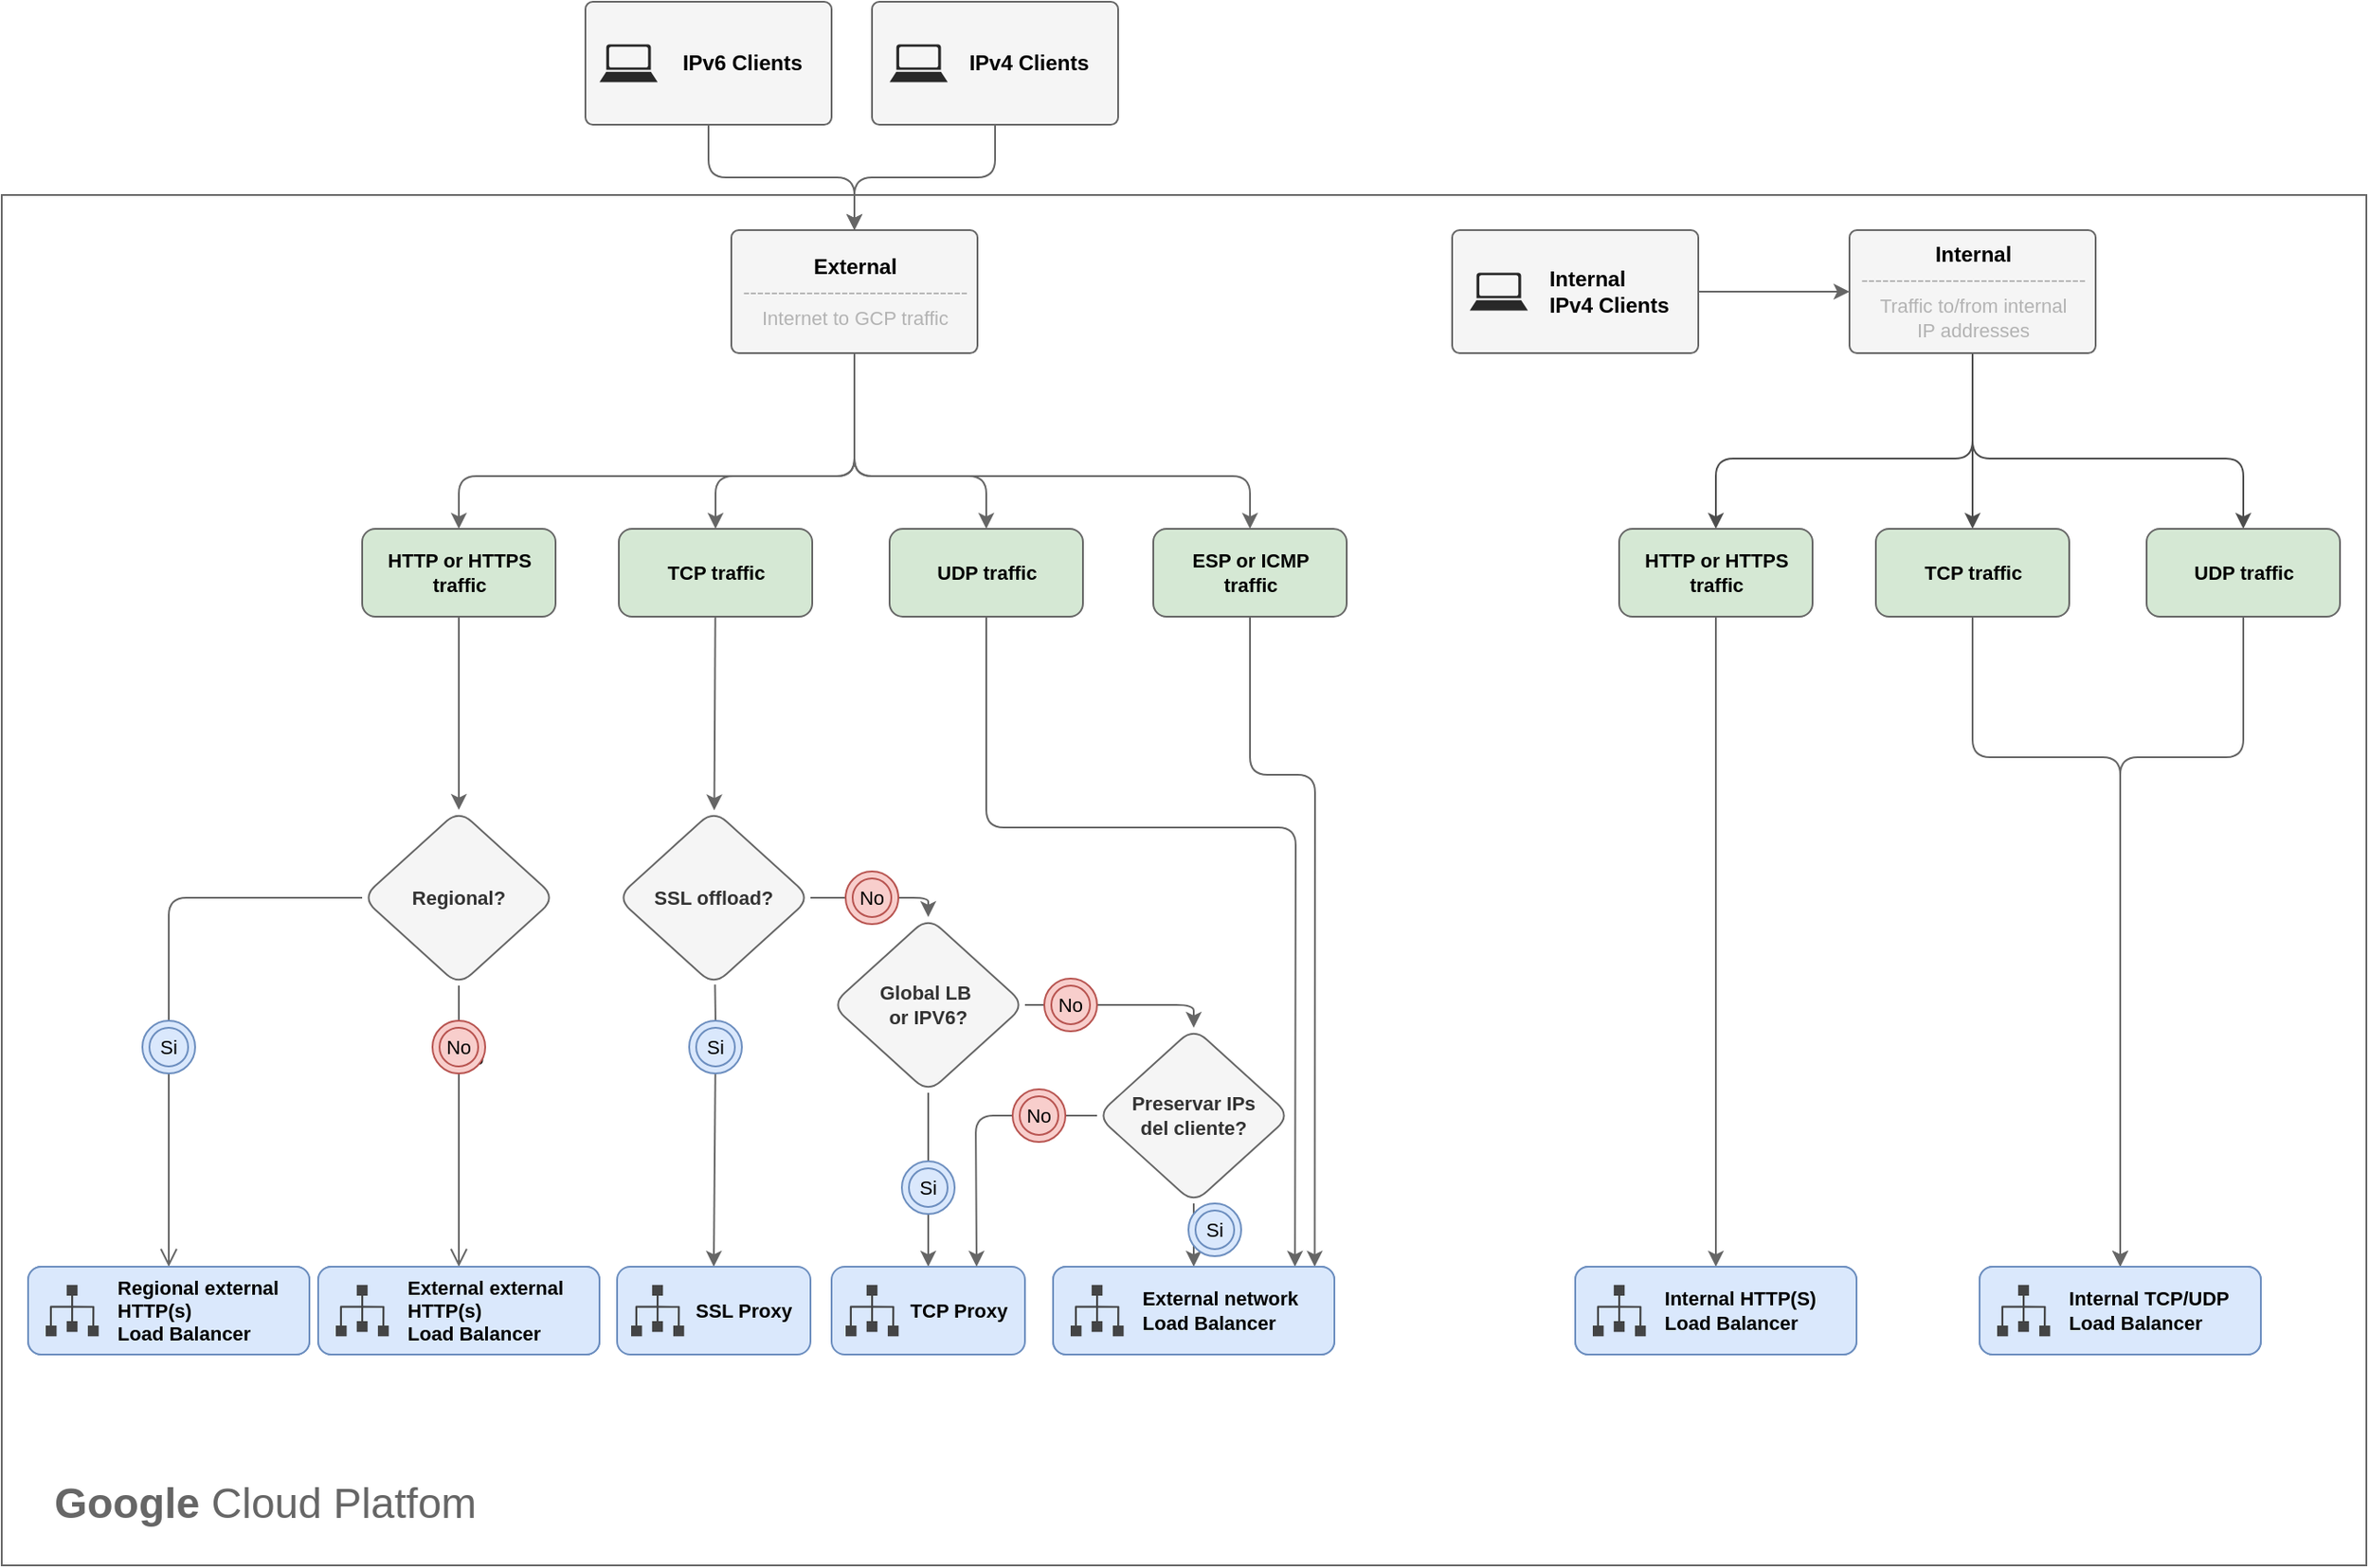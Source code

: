 <mxfile>
    <diagram id="DrFfa0bpoD2Dfh_9XkrP" name="Page-1">
        <mxGraphModel dx="1450" dy="1638" grid="1" gridSize="10" guides="1" tooltips="1" connect="1" arrows="1" fold="1" page="1" pageScale="1" pageWidth="850" pageHeight="1100" math="0" shadow="0">
            <root>
                <mxCell id="0"/>
                <mxCell id="1" parent="0"/>
                <mxCell id="101" value="" style="rounded=0;whiteSpace=wrap;html=1;fillStyle=auto;strokeColor=#666666;fontSize=11;fontColor=#000000;fillColor=#FFFFFF;" parent="1" vertex="1">
                    <mxGeometry x="-205" y="40" width="1345" height="780" as="geometry"/>
                </mxCell>
                <mxCell id="73" style="edgeStyle=none;html=1;exitX=0.5;exitY=1;exitDx=0;exitDy=0;entryX=0.5;entryY=0;entryDx=0;entryDy=0;strokeColor=#666666;fontSize=11;fontColor=#000000;elbow=vertical;" parent="1" source="5" target="6" edge="1">
                    <mxGeometry relative="1" as="geometry">
                        <Array as="points">
                            <mxPoint x="280" y="200"/>
                            <mxPoint x="55" y="200"/>
                        </Array>
                    </mxGeometry>
                </mxCell>
                <mxCell id="74" style="edgeStyle=none;html=1;entryX=0.5;entryY=0;entryDx=0;entryDy=0;strokeColor=#666666;fontSize=11;fontColor=#000000;elbow=vertical;" parent="1" source="5" target="7" edge="1">
                    <mxGeometry relative="1" as="geometry">
                        <Array as="points">
                            <mxPoint x="280" y="200"/>
                            <mxPoint x="201" y="200"/>
                        </Array>
                    </mxGeometry>
                </mxCell>
                <mxCell id="75" style="edgeStyle=none;html=1;exitX=0.5;exitY=1;exitDx=0;exitDy=0;entryX=0.5;entryY=0;entryDx=0;entryDy=0;strokeColor=#666666;fontSize=11;fontColor=#000000;elbow=vertical;" parent="1" source="5" target="8" edge="1">
                    <mxGeometry relative="1" as="geometry">
                        <Array as="points">
                            <mxPoint x="280" y="200"/>
                            <mxPoint x="355" y="200"/>
                        </Array>
                    </mxGeometry>
                </mxCell>
                <mxCell id="76" style="edgeStyle=none;html=1;entryX=0.5;entryY=0;entryDx=0;entryDy=0;strokeColor=#666666;fontSize=11;fontColor=#000000;elbow=vertical;" parent="1" source="5" target="9" edge="1">
                    <mxGeometry relative="1" as="geometry">
                        <Array as="points">
                            <mxPoint x="280" y="200"/>
                            <mxPoint x="505" y="200"/>
                        </Array>
                    </mxGeometry>
                </mxCell>
                <mxCell id="5" value="&lt;font color=&quot;#000000&quot;&gt;&lt;b&gt;External&lt;/b&gt;&lt;/font&gt;&lt;br&gt;&lt;font color=&quot;#b3b3b3&quot;&gt;--------------------------------&lt;/font&gt;&lt;br&gt;&lt;font style=&quot;font-size: 11px;&quot; color=&quot;#b3b3b3&quot;&gt;Internet to GCP traffic&lt;/font&gt;" style="html=1;fillColor=#f5f5f5;fontColor=#333333;strokeColor=#666666;rounded=1;arcSize=6;" parent="1" vertex="1">
                    <mxGeometry x="210" y="60" width="140" height="70" as="geometry"/>
                </mxCell>
                <mxCell id="30" style="edgeStyle=none;html=1;exitX=0.5;exitY=1;exitDx=0;exitDy=0;fontSize=11;fontColor=#000000;strokeColor=#666666;" parent="1" source="6" target="10" edge="1">
                    <mxGeometry relative="1" as="geometry"/>
                </mxCell>
                <mxCell id="6" value="&lt;font color=&quot;#000000&quot;&gt;HTTP or HTTPS&lt;br&gt;traffic&lt;br&gt;&lt;/font&gt;" style="html=1;rounded=1;fontSize=11;fillColor=#d5e8d4;strokeColor=#666666;fontStyle=1;fillStyle=auto;" parent="1" vertex="1">
                    <mxGeometry y="230" width="110" height="50" as="geometry"/>
                </mxCell>
                <mxCell id="37" style="edgeStyle=none;html=1;strokeColor=#666666;fontSize=11;fontColor=#000000;" parent="1" source="7" target="31" edge="1">
                    <mxGeometry relative="1" as="geometry"/>
                </mxCell>
                <mxCell id="7" value="&lt;font color=&quot;#000000&quot;&gt;TCP traffic&lt;br&gt;&lt;/font&gt;" style="html=1;rounded=1;fontSize=11;fillColor=#d5e8d4;strokeColor=#666666;fontStyle=1;fillStyle=auto;" parent="1" vertex="1">
                    <mxGeometry x="146" y="230" width="110" height="50" as="geometry"/>
                </mxCell>
                <mxCell id="72" style="edgeStyle=none;html=1;entryX=0.86;entryY=0;entryDx=0;entryDy=0;entryPerimeter=0;strokeColor=#666666;fontSize=11;fontColor=#000000;elbow=vertical;" parent="1" source="8" target="54" edge="1">
                    <mxGeometry relative="1" as="geometry">
                        <Array as="points">
                            <mxPoint x="355" y="400"/>
                            <mxPoint x="531" y="400"/>
                        </Array>
                    </mxGeometry>
                </mxCell>
                <mxCell id="8" value="&lt;font color=&quot;#000000&quot;&gt;UDP traffic&lt;br&gt;&lt;/font&gt;" style="html=1;rounded=1;fontSize=11;fillColor=#d5e8d4;strokeColor=#666666;fontStyle=1;fillStyle=auto;" parent="1" vertex="1">
                    <mxGeometry x="300" y="230" width="110" height="50" as="geometry"/>
                </mxCell>
                <mxCell id="71" style="edgeStyle=none;html=1;exitX=0.5;exitY=1;exitDx=0;exitDy=0;entryX=0.93;entryY=0;entryDx=0;entryDy=0;entryPerimeter=0;strokeColor=#666666;fontSize=11;fontColor=#000000;elbow=vertical;" parent="1" source="9" target="54" edge="1">
                    <mxGeometry relative="1" as="geometry">
                        <Array as="points">
                            <mxPoint x="505" y="370"/>
                            <mxPoint x="542" y="370"/>
                        </Array>
                    </mxGeometry>
                </mxCell>
                <mxCell id="9" value="&lt;font color=&quot;#000000&quot;&gt;ESP or ICMP&lt;br&gt;traffic&lt;br&gt;&lt;/font&gt;" style="html=1;rounded=1;fontSize=11;fillColor=#d5e8d4;strokeColor=#666666;fontStyle=1;fillStyle=auto;" parent="1" vertex="1">
                    <mxGeometry x="450" y="230" width="110" height="50" as="geometry"/>
                </mxCell>
                <mxCell id="10" value="&lt;b&gt;Regional?&lt;/b&gt;" style="rhombus;whiteSpace=wrap;html=1;fillColor=#f5f5f5;strokeColor=#666666;rounded=1;fillStyle=auto;fontSize=11;fontColor=#333333;" parent="1" vertex="1">
                    <mxGeometry y="390" width="110" height="100" as="geometry"/>
                </mxCell>
                <mxCell id="11" value="no" style="edgeStyle=orthogonalEdgeStyle;html=1;align=left;verticalAlign=bottom;endArrow=open;endSize=8;strokeColor=#666666;fontSize=11;fontColor=#000000;fillColor=#f5f5f5;startArrow=none;" parent="1" source="15" target="27" edge="1">
                    <mxGeometry x="-1" relative="1" as="geometry">
                        <mxPoint x="125" y="640" as="targetPoint"/>
                        <Array as="points"/>
                    </mxGeometry>
                </mxCell>
                <mxCell id="12" value="" style="edgeStyle=orthogonalEdgeStyle;html=1;align=left;verticalAlign=top;endArrow=open;endSize=8;strokeColor=#666666;fontSize=11;fontColor=#000000;fillColor=#f5f5f5;startArrow=none;entryX=0.5;entryY=0;entryDx=0;entryDy=0;" parent="1" source="13" target="17" edge="1">
                    <mxGeometry x="-1" relative="1" as="geometry">
                        <mxPoint x="-45" y="650" as="targetPoint"/>
                        <Array as="points">
                            <mxPoint x="-110" y="525"/>
                        </Array>
                        <mxPoint as="offset"/>
                    </mxGeometry>
                </mxCell>
                <mxCell id="14" value="" style="edgeStyle=orthogonalEdgeStyle;html=1;align=left;verticalAlign=top;endArrow=none;endSize=8;strokeColor=#666666;fontSize=11;fontColor=#000000;fillColor=#f5f5f5;" parent="1" source="10" target="13" edge="1">
                    <mxGeometry x="-1" relative="1" as="geometry">
                        <mxPoint x="55" y="650.0" as="targetPoint"/>
                        <mxPoint x="55.034" y="489.969" as="sourcePoint"/>
                        <Array as="points"/>
                    </mxGeometry>
                </mxCell>
                <mxCell id="13" value="Si" style="ellipse;shape=doubleEllipse;whiteSpace=wrap;html=1;rounded=1;fillStyle=auto;strokeColor=#6c8ebf;fontSize=11;fillColor=#dae8fc;fontColor=#000000;" parent="1" vertex="1">
                    <mxGeometry x="-125" y="510" width="30" height="30" as="geometry"/>
                </mxCell>
                <mxCell id="16" value="" style="edgeStyle=orthogonalEdgeStyle;html=1;align=left;verticalAlign=bottom;endArrow=none;endSize=8;strokeColor=#666666;fontSize=11;fontColor=#000000;fillColor=#f5f5f5;" parent="1" source="10" target="15" edge="1">
                    <mxGeometry x="-1" relative="1" as="geometry">
                        <mxPoint x="130" y="640.0" as="targetPoint"/>
                        <mxPoint x="109.962" y="440.034" as="sourcePoint"/>
                    </mxGeometry>
                </mxCell>
                <mxCell id="15" value="No" style="ellipse;shape=doubleEllipse;whiteSpace=wrap;html=1;rounded=1;fillStyle=auto;strokeColor=#b85450;fontSize=11;fillColor=#f8cecc;fontColor=#000000;" parent="1" vertex="1">
                    <mxGeometry x="40" y="510" width="30" height="30" as="geometry"/>
                </mxCell>
                <mxCell id="22" value="" style="group;fillColor=#dae8fc;strokeColor=#6c8ebf;rounded=1;" parent="1" vertex="1" connectable="0">
                    <mxGeometry x="-190" y="650" width="160" height="50" as="geometry"/>
                </mxCell>
                <mxCell id="17" value="&lt;div style=&quot;&quot;&gt;&lt;span style=&quot;color: rgb(0, 0, 0); background-color: initial;&quot;&gt;&lt;span style=&quot;white-space: pre;&quot;&gt;&#9;&lt;/span&gt;&lt;span style=&quot;white-space: pre;&quot;&gt;&#9;&lt;/span&gt;Regional external&amp;nbsp;&lt;/span&gt;&lt;/div&gt;&lt;div style=&quot;&quot;&gt;&lt;span style=&quot;color: rgb(0, 0, 0); background-color: initial;&quot;&gt;&lt;span style=&quot;white-space: pre;&quot;&gt;&#9;&lt;/span&gt;&lt;span style=&quot;white-space: pre;&quot;&gt;&#9;&lt;/span&gt;HTTP(s)&lt;br&gt;&lt;/span&gt;&lt;/div&gt;&lt;div style=&quot;&quot;&gt;&lt;span style=&quot;color: rgb(0, 0, 0); background-color: initial;&quot;&gt;&lt;span style=&quot;white-space: pre;&quot;&gt;&#9;&lt;/span&gt;&lt;span style=&quot;white-space: pre;&quot;&gt;&#9;&lt;/span&gt;Load Balancer&lt;br&gt;&lt;/span&gt;&lt;/div&gt;" style="html=1;rounded=1;fontSize=11;fillColor=#dae8fc;strokeColor=#6c8ebf;fontStyle=1;fillStyle=auto;align=left;" parent="22" vertex="1">
                    <mxGeometry width="160" height="50" as="geometry"/>
                </mxCell>
                <mxCell id="21" value="" style="sketch=0;pointerEvents=1;shadow=0;dashed=0;html=1;strokeColor=none;fillColor=#434445;aspect=fixed;labelPosition=center;verticalLabelPosition=bottom;verticalAlign=top;align=center;outlineConnect=0;shape=mxgraph.vvd.infrastructure;rounded=1;fillStyle=auto;fontSize=11;fontColor=#000000;" parent="22" vertex="1">
                    <mxGeometry x="10" y="10.37" width="30.15" height="29.25" as="geometry"/>
                </mxCell>
                <mxCell id="26" value="" style="group;fillColor=#dae8fc;strokeColor=#6c8ebf;rounded=1;" parent="1" vertex="1" connectable="0">
                    <mxGeometry x="-25" y="650" width="160" height="50" as="geometry"/>
                </mxCell>
                <mxCell id="27" value="&lt;div style=&quot;&quot;&gt;&lt;span style=&quot;color: rgb(0, 0, 0); background-color: initial;&quot;&gt;&lt;span style=&quot;white-space: pre;&quot;&gt;&#9;&lt;/span&gt;&lt;span style=&quot;white-space: pre;&quot;&gt;&#9;&lt;/span&gt;External external&amp;nbsp;&lt;/span&gt;&lt;/div&gt;&lt;div style=&quot;&quot;&gt;&lt;span style=&quot;color: rgb(0, 0, 0); background-color: initial;&quot;&gt;&lt;span style=&quot;white-space: pre;&quot;&gt;&#9;&lt;/span&gt;&lt;span style=&quot;white-space: pre;&quot;&gt;&#9;&lt;/span&gt;HTTP(s)&lt;br&gt;&lt;/span&gt;&lt;/div&gt;&lt;div style=&quot;&quot;&gt;&lt;span style=&quot;color: rgb(0, 0, 0); background-color: initial;&quot;&gt;&lt;span style=&quot;white-space: pre;&quot;&gt;&#9;&lt;/span&gt;&lt;span style=&quot;white-space: pre;&quot;&gt;&#9;&lt;/span&gt;Load Balancer&lt;br&gt;&lt;/span&gt;&lt;/div&gt;" style="html=1;rounded=1;fontSize=11;fillColor=#dae8fc;strokeColor=#6c8ebf;fontStyle=1;fillStyle=auto;align=left;" parent="26" vertex="1">
                    <mxGeometry width="160" height="50" as="geometry"/>
                </mxCell>
                <mxCell id="28" value="" style="sketch=0;pointerEvents=1;shadow=0;dashed=0;html=1;strokeColor=none;fillColor=#434445;aspect=fixed;labelPosition=center;verticalLabelPosition=bottom;verticalAlign=top;align=center;outlineConnect=0;shape=mxgraph.vvd.infrastructure;rounded=1;fillStyle=auto;fontSize=11;fontColor=#000000;" parent="26" vertex="1">
                    <mxGeometry x="10" y="10.37" width="30.15" height="29.25" as="geometry"/>
                </mxCell>
                <mxCell id="36" style="edgeStyle=none;html=1;entryX=0.5;entryY=0;entryDx=0;entryDy=0;strokeColor=#666666;fontSize=11;fontColor=#000000;startArrow=none;" parent="1" source="38" target="33" edge="1">
                    <mxGeometry relative="1" as="geometry"/>
                </mxCell>
                <mxCell id="43" style="edgeStyle=none;html=1;entryX=0.5;entryY=0;entryDx=0;entryDy=0;strokeColor=#666666;fontSize=11;fontColor=#000000;startArrow=none;" parent="1" source="41" target="40" edge="1">
                    <mxGeometry relative="1" as="geometry">
                        <Array as="points">
                            <mxPoint x="322" y="440"/>
                        </Array>
                    </mxGeometry>
                </mxCell>
                <mxCell id="31" value="&lt;b&gt;SSL offload?&lt;/b&gt;" style="rhombus;whiteSpace=wrap;html=1;fillColor=#f5f5f5;strokeColor=#666666;rounded=1;fillStyle=auto;fontSize=11;fontColor=#333333;" parent="1" vertex="1">
                    <mxGeometry x="145" y="390" width="110" height="100" as="geometry"/>
                </mxCell>
                <mxCell id="35" value="" style="group" parent="1" vertex="1" connectable="0">
                    <mxGeometry x="145" y="650" width="110" height="50" as="geometry"/>
                </mxCell>
                <mxCell id="33" value="&lt;div style=&quot;&quot;&gt;&lt;span style=&quot;color: rgb(0, 0, 0); background-color: initial;&quot;&gt;&lt;span style=&quot;white-space: pre;&quot;&gt;&#9;&lt;/span&gt;&amp;nbsp; &amp;nbsp; &amp;nbsp; SSL Proxy&amp;nbsp;&lt;/span&gt;&lt;/div&gt;" style="html=1;rounded=1;fontSize=11;fillColor=#dae8fc;strokeColor=#6c8ebf;fontStyle=1;fillStyle=auto;align=left;" parent="35" vertex="1">
                    <mxGeometry width="110" height="50" as="geometry"/>
                </mxCell>
                <mxCell id="34" value="" style="sketch=0;pointerEvents=1;shadow=0;dashed=0;html=1;strokeColor=none;fillColor=#434445;aspect=fixed;labelPosition=center;verticalLabelPosition=bottom;verticalAlign=top;align=center;outlineConnect=0;shape=mxgraph.vvd.infrastructure;rounded=1;fillStyle=auto;fontSize=11;fontColor=#000000;" parent="35" vertex="1">
                    <mxGeometry x="8" y="10.37" width="30.15" height="29.25" as="geometry"/>
                </mxCell>
                <mxCell id="39" value="" style="edgeStyle=none;html=1;entryX=0.5;entryY=0;entryDx=0;entryDy=0;strokeColor=#666666;fontSize=11;fontColor=#000000;endArrow=none;" parent="1" source="31" target="38" edge="1">
                    <mxGeometry relative="1" as="geometry">
                        <mxPoint x="200" y="490.0" as="sourcePoint"/>
                        <mxPoint x="200" y="650" as="targetPoint"/>
                    </mxGeometry>
                </mxCell>
                <mxCell id="38" value="Si" style="ellipse;shape=doubleEllipse;whiteSpace=wrap;html=1;rounded=1;fillStyle=auto;strokeColor=#6c8ebf;fontSize=11;fillColor=#dae8fc;fontColor=#000000;" parent="1" vertex="1">
                    <mxGeometry x="186" y="510" width="30" height="30" as="geometry"/>
                </mxCell>
                <mxCell id="47" style="edgeStyle=none;html=1;strokeColor=#666666;fontSize=11;fontColor=#000000;startArrow=none;" parent="1" source="48" target="45" edge="1">
                    <mxGeometry relative="1" as="geometry"/>
                </mxCell>
                <mxCell id="56" style="edgeStyle=orthogonalEdgeStyle;html=1;exitX=1;exitY=0.5;exitDx=0;exitDy=0;entryX=0.5;entryY=0;entryDx=0;entryDy=0;strokeColor=#666666;fontSize=11;fontColor=#000000;elbow=vertical;startArrow=none;" parent="1" source="57" target="50" edge="1">
                    <mxGeometry relative="1" as="geometry"/>
                </mxCell>
                <mxCell id="40" value="&lt;b&gt;Global LB&amp;nbsp;&lt;br&gt;or IPV6?&lt;br&gt;&lt;/b&gt;" style="rhombus;whiteSpace=wrap;html=1;fillColor=#f5f5f5;strokeColor=#666666;rounded=1;fillStyle=auto;fontSize=11;fontColor=#333333;" parent="1" vertex="1">
                    <mxGeometry x="267" y="451" width="110" height="100" as="geometry"/>
                </mxCell>
                <mxCell id="44" value="" style="group" parent="1" vertex="1" connectable="0">
                    <mxGeometry x="267" y="650" width="110" height="50" as="geometry"/>
                </mxCell>
                <mxCell id="45" value="&lt;div style=&quot;&quot;&gt;&lt;span style=&quot;color: rgb(0, 0, 0); background-color: initial;&quot;&gt;&lt;span style=&quot;white-space: pre;&quot;&gt;&#9;&lt;/span&gt;&amp;nbsp; &amp;nbsp; &amp;nbsp; TCP Proxy&amp;nbsp;&lt;/span&gt;&lt;/div&gt;" style="html=1;rounded=1;fontSize=11;fillColor=#dae8fc;strokeColor=#6c8ebf;fontStyle=1;fillStyle=auto;align=left;" parent="44" vertex="1">
                    <mxGeometry width="110" height="50" as="geometry"/>
                </mxCell>
                <mxCell id="46" value="" style="sketch=0;pointerEvents=1;shadow=0;dashed=0;html=1;strokeColor=none;fillColor=#434445;aspect=fixed;labelPosition=center;verticalLabelPosition=bottom;verticalAlign=top;align=center;outlineConnect=0;shape=mxgraph.vvd.infrastructure;rounded=1;fillStyle=auto;fontSize=11;fontColor=#000000;" parent="44" vertex="1">
                    <mxGeometry x="8" y="10.37" width="30.15" height="29.25" as="geometry"/>
                </mxCell>
                <mxCell id="49" value="" style="edgeStyle=none;html=1;strokeColor=#666666;fontSize=11;fontColor=#000000;endArrow=none;" parent="1" source="40" target="48" edge="1">
                    <mxGeometry relative="1" as="geometry">
                        <mxPoint x="370" y="575" as="sourcePoint"/>
                        <mxPoint x="370" y="650" as="targetPoint"/>
                    </mxGeometry>
                </mxCell>
                <mxCell id="48" value="Si" style="ellipse;shape=doubleEllipse;whiteSpace=wrap;html=1;rounded=1;fillStyle=auto;strokeColor=#6c8ebf;fontSize=11;fillColor=#dae8fc;fontColor=#000000;" parent="1" vertex="1">
                    <mxGeometry x="307" y="590" width="30" height="30" as="geometry"/>
                </mxCell>
                <mxCell id="61" style="edgeStyle=none;html=1;exitX=0;exitY=0.5;exitDx=0;exitDy=0;entryX=0.75;entryY=0;entryDx=0;entryDy=0;strokeColor=#666666;fontSize=11;fontColor=#000000;elbow=vertical;startArrow=none;" parent="1" source="63" target="45" edge="1">
                    <mxGeometry relative="1" as="geometry">
                        <Array as="points">
                            <mxPoint x="349" y="564"/>
                        </Array>
                    </mxGeometry>
                </mxCell>
                <mxCell id="67" style="edgeStyle=none;html=1;exitX=0.5;exitY=1;exitDx=0;exitDy=0;entryX=0.5;entryY=0;entryDx=0;entryDy=0;strokeColor=#666666;fontSize=11;fontColor=#000000;elbow=vertical;" parent="1" source="50" target="54" edge="1">
                    <mxGeometry relative="1" as="geometry"/>
                </mxCell>
                <mxCell id="50" value="&lt;b&gt;Preservar IPs&lt;br&gt;del cliente?&lt;br&gt;&lt;/b&gt;" style="rhombus;whiteSpace=wrap;html=1;fillColor=#f5f5f5;strokeColor=#666666;rounded=1;fillStyle=auto;fontSize=11;fontColor=#333333;" parent="1" vertex="1">
                    <mxGeometry x="418" y="514" width="110" height="100" as="geometry"/>
                </mxCell>
                <mxCell id="52" value="" style="edgeStyle=none;html=1;entryX=0;entryY=0.5;entryDx=0;entryDy=0;strokeColor=#666666;fontSize=11;fontColor=#000000;endArrow=none;" parent="1" source="31" target="41" edge="1">
                    <mxGeometry relative="1" as="geometry">
                        <mxPoint x="255.0" y="440" as="sourcePoint"/>
                        <mxPoint x="322" y="461" as="targetPoint"/>
                        <Array as="points"/>
                    </mxGeometry>
                </mxCell>
                <mxCell id="41" value="No" style="ellipse;shape=doubleEllipse;whiteSpace=wrap;html=1;rounded=1;fillStyle=auto;strokeColor=#b85450;fontSize=11;fillColor=#f8cecc;fontColor=#000000;" parent="1" vertex="1">
                    <mxGeometry x="275" y="425" width="30" height="30" as="geometry"/>
                </mxCell>
                <mxCell id="53" value="" style="group;fillColor=#dae8fc;strokeColor=#6c8ebf;rounded=1;" parent="1" vertex="1" connectable="0">
                    <mxGeometry x="393" y="650" width="160" height="50" as="geometry"/>
                </mxCell>
                <mxCell id="54" value="&lt;div style=&quot;&quot;&gt;&lt;span style=&quot;color: rgb(0, 0, 0); background-color: initial;&quot;&gt;&lt;span style=&quot;white-space: pre;&quot;&gt;&#9;&lt;/span&gt;&lt;span style=&quot;white-space: pre;&quot;&gt;&#9;&lt;/span&gt;External network&amp;nbsp;&lt;/span&gt;&lt;/div&gt;&lt;div style=&quot;&quot;&gt;&lt;span style=&quot;color: rgb(0, 0, 0); background-color: initial;&quot;&gt;&lt;span style=&quot;white-space: pre;&quot;&gt;&#9;&lt;/span&gt;&lt;span style=&quot;white-space: pre;&quot;&gt;&#9;&lt;/span&gt;L&lt;/span&gt;&lt;span style=&quot;background-color: initial; color: rgb(0, 0, 0);&quot;&gt;oad Balancer&lt;/span&gt;&lt;/div&gt;" style="html=1;rounded=1;fontSize=11;fillColor=#dae8fc;strokeColor=#6c8ebf;fontStyle=1;fillStyle=auto;align=left;points=[[0,0,0,0,0],[0,0.26,0,0,0],[0,0.5,0,0,0],[0,0.74,0,0,0],[0,1,0,0,0],[0.25,0,0,0,0],[0.25,1,0,0,0],[0.5,0,0,0,0],[0.5,1,0,0,0],[0.75,0,0,0,0],[0.75,1,0,0,0],[0.86,0,0,0,0],[0.93,0,0,0,0],[1,0,0,0,0],[1,0.26,0,0,0],[1,1,0,0,0]];" parent="53" vertex="1">
                    <mxGeometry width="160" height="50" as="geometry"/>
                </mxCell>
                <mxCell id="55" value="" style="sketch=0;pointerEvents=1;shadow=0;dashed=0;html=1;strokeColor=none;fillColor=#434445;aspect=fixed;labelPosition=center;verticalLabelPosition=bottom;verticalAlign=top;align=center;outlineConnect=0;shape=mxgraph.vvd.infrastructure;rounded=1;fillStyle=auto;fontSize=11;fontColor=#000000;" parent="53" vertex="1">
                    <mxGeometry x="10" y="10.37" width="30.15" height="29.25" as="geometry"/>
                </mxCell>
                <mxCell id="59" value="" style="html=1;exitX=1;exitY=0.5;exitDx=0;exitDy=0;entryX=0;entryY=0.5;entryDx=0;entryDy=0;strokeColor=#666666;fontSize=11;fontColor=#000000;elbow=vertical;endArrow=none;" parent="1" source="40" target="57" edge="1">
                    <mxGeometry relative="1" as="geometry">
                        <mxPoint x="377" y="511.0" as="sourcePoint"/>
                        <mxPoint x="505" y="520" as="targetPoint"/>
                    </mxGeometry>
                </mxCell>
                <mxCell id="57" value="No" style="ellipse;shape=doubleEllipse;whiteSpace=wrap;html=1;rounded=1;fillStyle=auto;strokeColor=#b85450;fontSize=11;fillColor=#f8cecc;fontColor=#000000;" parent="1" vertex="1">
                    <mxGeometry x="388" y="486" width="30" height="30" as="geometry"/>
                </mxCell>
                <mxCell id="64" value="" style="edgeStyle=none;html=1;exitX=0;exitY=0.5;exitDx=0;exitDy=0;entryX=1;entryY=0.5;entryDx=0;entryDy=0;strokeColor=#666666;fontSize=11;fontColor=#000000;elbow=vertical;endArrow=none;" parent="1" source="50" target="63" edge="1">
                    <mxGeometry relative="1" as="geometry">
                        <mxPoint x="418" y="574" as="sourcePoint"/>
                        <mxPoint x="349.5" y="650" as="targetPoint"/>
                        <Array as="points"/>
                    </mxGeometry>
                </mxCell>
                <mxCell id="63" value="No" style="ellipse;shape=doubleEllipse;whiteSpace=wrap;html=1;rounded=1;fillStyle=auto;strokeColor=#b85450;fontSize=11;fillColor=#f8cecc;fontColor=#000000;" parent="1" vertex="1">
                    <mxGeometry x="370" y="549" width="30" height="30" as="geometry"/>
                </mxCell>
                <mxCell id="68" value="Si" style="ellipse;shape=doubleEllipse;whiteSpace=wrap;html=1;rounded=1;fillStyle=auto;strokeColor=#6c8ebf;fontSize=11;fillColor=#dae8fc;fontColor=#000000;" parent="1" vertex="1">
                    <mxGeometry x="470" y="614" width="30" height="30" as="geometry"/>
                </mxCell>
                <mxCell id="80" style="edgeStyle=none;html=1;exitX=0.5;exitY=1;exitDx=0;exitDy=0;entryX=0.5;entryY=0;entryDx=0;entryDy=0;strokeColor=#666666;fontSize=11;fontColor=#000000;elbow=vertical;" parent="1" source="78" target="5" edge="1">
                    <mxGeometry relative="1" as="geometry">
                        <Array as="points">
                            <mxPoint x="197" y="30"/>
                            <mxPoint x="280" y="30"/>
                        </Array>
                    </mxGeometry>
                </mxCell>
                <mxCell id="78" value="&lt;div style=&quot;&quot;&gt;&lt;b style=&quot;color: rgb(0, 0, 0); background-color: initial;&quot;&gt;&lt;span style=&quot;white-space: pre;&quot;&gt;&#9;&lt;/span&gt;&lt;span style=&quot;white-space: pre;&quot;&gt;&#9;&lt;/span&gt;IPv6 Clients&lt;/b&gt;&lt;/div&gt;" style="html=1;fillColor=#f5f5f5;fontColor=#333333;strokeColor=#666666;rounded=1;arcSize=6;align=left;" parent="1" vertex="1">
                    <mxGeometry x="127" y="-70" width="140" height="70" as="geometry"/>
                </mxCell>
                <mxCell id="81" style="edgeStyle=none;html=1;entryX=0.5;entryY=0;entryDx=0;entryDy=0;strokeColor=#666666;fontSize=11;fontColor=#000000;elbow=vertical;" parent="1" source="79" target="5" edge="1">
                    <mxGeometry relative="1" as="geometry">
                        <Array as="points">
                            <mxPoint x="360" y="30"/>
                            <mxPoint x="280" y="30"/>
                        </Array>
                    </mxGeometry>
                </mxCell>
                <mxCell id="79" value="&lt;div style=&quot;&quot;&gt;&lt;b style=&quot;color: rgb(0, 0, 0); background-color: initial;&quot;&gt;&lt;span style=&quot;white-space: pre;&quot;&gt;&#9;&lt;/span&gt;&lt;span style=&quot;white-space: pre;&quot;&gt;&#9;&lt;/span&gt;IPv4 Clients&lt;/b&gt;&lt;/div&gt;" style="html=1;fillColor=#f5f5f5;fontColor=#333333;strokeColor=#666666;rounded=1;arcSize=6;align=left;" parent="1" vertex="1">
                    <mxGeometry x="290" y="-70" width="140" height="70" as="geometry"/>
                </mxCell>
                <mxCell id="87" style="edgeStyle=none;html=1;entryX=0;entryY=0.5;entryDx=0;entryDy=0;strokeColor=#666666;fontSize=11;fontColor=#000000;elbow=vertical;" parent="1" source="82" target="86" edge="1">
                    <mxGeometry relative="1" as="geometry"/>
                </mxCell>
                <mxCell id="82" value="&lt;font color=&quot;#000000&quot;&gt;&lt;b&gt;&lt;span style=&quot;white-space: pre;&quot;&gt;&#9;&lt;span style=&quot;white-space: pre;&quot;&gt;&#9;&lt;/span&gt;&lt;/span&gt;Internal&lt;br&gt;&lt;span style=&quot;white-space: pre;&quot;&gt;&#9;&lt;span style=&quot;white-space: pre;&quot;&gt;&#9;&lt;/span&gt;&lt;/span&gt;IPv4 Clients&lt;/b&gt;&lt;/font&gt;" style="html=1;fillColor=#f5f5f5;fontColor=#333333;strokeColor=#666666;rounded=1;arcSize=6;align=left;" parent="1" vertex="1">
                    <mxGeometry x="620" y="60" width="140" height="70" as="geometry"/>
                </mxCell>
                <mxCell id="83" value="" style="verticalLabelPosition=bottom;sketch=0;html=1;fillColor=#282828;strokeColor=none;verticalAlign=top;pointerEvents=1;align=center;shape=mxgraph.cisco_safe.technology_icons.icon1;rounded=1;fillStyle=auto;fontSize=11;fontColor=#000000;" parent="1" vertex="1">
                    <mxGeometry x="630" y="84.25" width="33.08" height="21.5" as="geometry"/>
                </mxCell>
                <mxCell id="84" value="" style="verticalLabelPosition=bottom;sketch=0;html=1;fillColor=#282828;strokeColor=none;verticalAlign=top;pointerEvents=1;align=center;shape=mxgraph.cisco_safe.technology_icons.icon1;rounded=1;fillStyle=auto;fontSize=11;fontColor=#000000;" parent="1" vertex="1">
                    <mxGeometry x="135" y="-45.75" width="33.08" height="21.5" as="geometry"/>
                </mxCell>
                <mxCell id="85" value="" style="verticalLabelPosition=bottom;sketch=0;html=1;fillColor=#282828;strokeColor=none;verticalAlign=top;pointerEvents=1;align=center;shape=mxgraph.cisco_safe.technology_icons.icon1;rounded=1;fillStyle=auto;fontSize=11;fontColor=#000000;" parent="1" vertex="1">
                    <mxGeometry x="300" y="-45.75" width="33.08" height="21.5" as="geometry"/>
                </mxCell>
                <mxCell id="103" style="edgeStyle=none;html=1;exitX=0.5;exitY=1;exitDx=0;exitDy=0;entryX=0.5;entryY=0;entryDx=0;entryDy=0;strokeColor=#4D4D4D;" parent="1" source="86" target="89" edge="1">
                    <mxGeometry relative="1" as="geometry">
                        <mxPoint x="920" y="220" as="targetPoint"/>
                    </mxGeometry>
                </mxCell>
                <mxCell id="104" style="edgeStyle=none;html=1;exitX=0.5;exitY=1;exitDx=0;exitDy=0;entryX=0.5;entryY=0;entryDx=0;entryDy=0;strokeColor=#4D4D4D;" parent="1" source="86" target="90" edge="1">
                    <mxGeometry relative="1" as="geometry">
                        <Array as="points">
                            <mxPoint x="916" y="190"/>
                            <mxPoint x="1070" y="190"/>
                        </Array>
                    </mxGeometry>
                </mxCell>
                <mxCell id="105" style="edgeStyle=none;html=1;exitX=0.5;exitY=1;exitDx=0;exitDy=0;entryX=0.5;entryY=0;entryDx=0;entryDy=0;strokeColor=#4D4D4D;" parent="1" source="86" target="88" edge="1">
                    <mxGeometry relative="1" as="geometry">
                        <Array as="points">
                            <mxPoint x="916" y="190"/>
                            <mxPoint x="770" y="190"/>
                        </Array>
                    </mxGeometry>
                </mxCell>
                <mxCell id="86" value="&lt;font color=&quot;#000000&quot;&gt;&lt;b&gt;Internal&lt;/b&gt;&lt;/font&gt;&lt;br&gt;&lt;font color=&quot;#b3b3b3&quot;&gt;--------------------------------&lt;/font&gt;&lt;br&gt;&lt;font style=&quot;font-size: 11px;&quot; color=&quot;#b3b3b3&quot;&gt;Traffic to/from internal&lt;br&gt;IP addresses&lt;br&gt;&lt;/font&gt;" style="html=1;fillColor=#f5f5f5;fontColor=#333333;strokeColor=#666666;rounded=1;arcSize=6;" parent="1" vertex="1">
                    <mxGeometry x="846" y="60" width="140" height="70" as="geometry"/>
                </mxCell>
                <mxCell id="100" style="edgeStyle=none;html=1;entryX=0.5;entryY=0;entryDx=0;entryDy=0;entryPerimeter=0;strokeColor=#666666;fontSize=11;fontColor=#000000;elbow=vertical;" parent="1" source="88" target="98" edge="1">
                    <mxGeometry relative="1" as="geometry"/>
                </mxCell>
                <mxCell id="88" value="&lt;font color=&quot;#000000&quot;&gt;HTTP or HTTPS&lt;br&gt;traffic&lt;br&gt;&lt;/font&gt;" style="html=1;rounded=1;fontSize=11;fillColor=#d5e8d4;strokeColor=#666666;fontStyle=1;fillStyle=auto;" parent="1" vertex="1">
                    <mxGeometry x="715" y="230" width="110" height="50" as="geometry"/>
                </mxCell>
                <mxCell id="94" style="edgeStyle=none;html=1;entryX=0.5;entryY=0;entryDx=0;entryDy=0;entryPerimeter=0;strokeColor=#666666;fontSize=11;fontColor=#000000;elbow=vertical;" parent="1" source="89" target="92" edge="1">
                    <mxGeometry relative="1" as="geometry">
                        <Array as="points">
                            <mxPoint x="916" y="360"/>
                            <mxPoint x="1000" y="360"/>
                        </Array>
                    </mxGeometry>
                </mxCell>
                <mxCell id="89" value="&lt;font color=&quot;#000000&quot;&gt;TCP traffic&lt;br&gt;&lt;/font&gt;" style="html=1;rounded=1;fontSize=11;fillColor=#d5e8d4;strokeColor=#666666;fontStyle=1;fillStyle=auto;" parent="1" vertex="1">
                    <mxGeometry x="861" y="230" width="110" height="50" as="geometry"/>
                </mxCell>
                <mxCell id="95" style="edgeStyle=none;html=1;entryX=0.5;entryY=0;entryDx=0;entryDy=0;entryPerimeter=0;strokeColor=#666666;fontSize=11;fontColor=#000000;elbow=vertical;" parent="1" source="90" target="92" edge="1">
                    <mxGeometry relative="1" as="geometry">
                        <Array as="points">
                            <mxPoint x="1070" y="360"/>
                            <mxPoint x="1000" y="360"/>
                        </Array>
                    </mxGeometry>
                </mxCell>
                <mxCell id="90" value="&lt;font color=&quot;#000000&quot;&gt;UDP traffic&lt;br&gt;&lt;/font&gt;" style="html=1;rounded=1;fontSize=11;fillColor=#d5e8d4;strokeColor=#666666;fontStyle=1;fillStyle=auto;" parent="1" vertex="1">
                    <mxGeometry x="1015" y="230" width="110" height="50" as="geometry"/>
                </mxCell>
                <mxCell id="91" value="" style="group;fillColor=#dae8fc;strokeColor=#6c8ebf;rounded=1;" parent="1" vertex="1" connectable="0">
                    <mxGeometry x="920" y="650" width="160" height="50" as="geometry"/>
                </mxCell>
                <mxCell id="92" value="&lt;div style=&quot;&quot;&gt;&lt;span style=&quot;color: rgb(0, 0, 0); background-color: initial;&quot;&gt;&lt;span style=&quot;white-space: pre;&quot;&gt;&#9;&lt;/span&gt;&lt;span style=&quot;white-space: pre;&quot;&gt;&#9;&lt;/span&gt;Internal TCP/UDP&amp;nbsp;&lt;/span&gt;&lt;/div&gt;&lt;div style=&quot;&quot;&gt;&lt;span style=&quot;color: rgb(0, 0, 0); background-color: initial;&quot;&gt;&lt;span style=&quot;white-space: pre;&quot;&gt;&#9;&lt;/span&gt;&lt;span style=&quot;white-space: pre;&quot;&gt;&#9;&lt;/span&gt;L&lt;/span&gt;&lt;span style=&quot;background-color: initial; color: rgb(0, 0, 0);&quot;&gt;oad Balancer&lt;/span&gt;&lt;/div&gt;" style="html=1;rounded=1;fontSize=11;fillColor=#dae8fc;strokeColor=#6c8ebf;fontStyle=1;fillStyle=auto;align=left;points=[[0,0,0,0,0],[0,0.26,0,0,0],[0,0.5,0,0,0],[0,0.74,0,0,0],[0,1,0,0,0],[0.25,0,0,0,0],[0.25,1,0,0,0],[0.5,0,0,0,0],[0.5,1,0,0,0],[0.75,0,0,0,0],[0.75,1,0,0,0],[0.86,0,0,0,0],[0.93,0,0,0,0],[1,0,0,0,0],[1,0.26,0,0,0],[1,1,0,0,0]];" parent="91" vertex="1">
                    <mxGeometry width="160" height="50" as="geometry"/>
                </mxCell>
                <mxCell id="93" value="" style="sketch=0;pointerEvents=1;shadow=0;dashed=0;html=1;strokeColor=none;fillColor=#434445;aspect=fixed;labelPosition=center;verticalLabelPosition=bottom;verticalAlign=top;align=center;outlineConnect=0;shape=mxgraph.vvd.infrastructure;rounded=1;fillStyle=auto;fontSize=11;fontColor=#000000;" parent="91" vertex="1">
                    <mxGeometry x="10" y="10.37" width="30.15" height="29.25" as="geometry"/>
                </mxCell>
                <mxCell id="97" value="" style="group;fillColor=#dae8fc;strokeColor=#6c8ebf;rounded=1;" parent="1" vertex="1" connectable="0">
                    <mxGeometry x="690" y="650" width="160" height="50" as="geometry"/>
                </mxCell>
                <mxCell id="98" value="&lt;div style=&quot;&quot;&gt;&lt;span style=&quot;color: rgb(0, 0, 0); background-color: initial;&quot;&gt;&lt;span style=&quot;white-space: pre;&quot;&gt;&#9;&lt;/span&gt;&lt;span style=&quot;white-space: pre;&quot;&gt;&#9;&lt;/span&gt;Internal HTTP(S)&amp;nbsp;&lt;/span&gt;&lt;/div&gt;&lt;div style=&quot;&quot;&gt;&lt;span style=&quot;color: rgb(0, 0, 0); background-color: initial;&quot;&gt;&lt;span style=&quot;white-space: pre;&quot;&gt;&#9;&lt;/span&gt;&lt;span style=&quot;white-space: pre;&quot;&gt;&#9;&lt;/span&gt;L&lt;/span&gt;&lt;span style=&quot;background-color: initial; color: rgb(0, 0, 0);&quot;&gt;oad Balancer&lt;/span&gt;&lt;/div&gt;" style="html=1;rounded=1;fontSize=11;fillColor=#dae8fc;strokeColor=#6c8ebf;fontStyle=1;fillStyle=auto;align=left;points=[[0,0,0,0,0],[0,0.26,0,0,0],[0,0.5,0,0,0],[0,0.74,0,0,0],[0,1,0,0,0],[0.25,0,0,0,0],[0.25,1,0,0,0],[0.5,0,0,0,0],[0.5,1,0,0,0],[0.75,0,0,0,0],[0.75,1,0,0,0],[0.86,0,0,0,0],[0.93,0,0,0,0],[1,0,0,0,0],[1,0.26,0,0,0],[1,1,0,0,0]];" parent="97" vertex="1">
                    <mxGeometry width="160" height="50" as="geometry"/>
                </mxCell>
                <mxCell id="99" value="" style="sketch=0;pointerEvents=1;shadow=0;dashed=0;html=1;strokeColor=none;fillColor=#434445;aspect=fixed;labelPosition=center;verticalLabelPosition=bottom;verticalAlign=top;align=center;outlineConnect=0;shape=mxgraph.vvd.infrastructure;rounded=1;fillStyle=auto;fontSize=11;fontColor=#000000;" parent="97" vertex="1">
                    <mxGeometry x="10" y="10.37" width="30.15" height="29.25" as="geometry"/>
                </mxCell>
                <mxCell id="102" value="&lt;b&gt;Google &lt;/b&gt;Cloud Platfom" style="text;html=1;strokeColor=none;fillColor=none;align=center;verticalAlign=middle;whiteSpace=wrap;rounded=0;fillStyle=auto;fontSize=24;fontColor=#666666;" parent="1" vertex="1">
                    <mxGeometry x="-190" y="770" width="270" height="30" as="geometry"/>
                </mxCell>
            </root>
        </mxGraphModel>
    </diagram>
</mxfile>